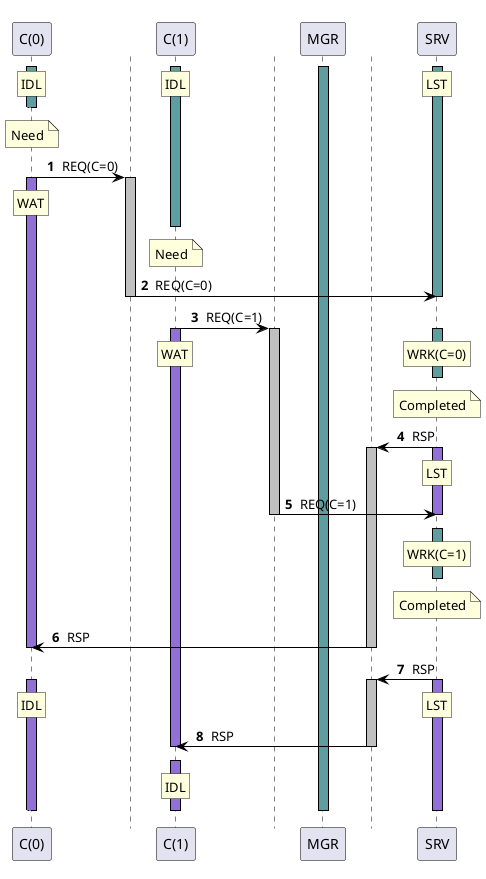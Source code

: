 @startuml
autonumber " <b>#</b> "
skinparam shadowing false
skinparam sequence {
ArrowColor Black
ActorBorderColor Black
LifeLineBorderColor Black
LifeLineBackgroundColor Black
ParticipantBorderColor Black
}
skinparam ControlBorderColor White
skinparam ControlBackgroundColor White
participant "C(0)" as A0 order 10100
activate A0 #CadetBlue
participant "C(1)" as A1 order 10200
activate A1 #CadetBlue
participant "MGR" as A2 order 10300
activate A2 #CadetBlue
participant "SRV" as A3 order 10400
activate A3 #CadetBlue
rnote over A0 : IDL
/ rnote over A1 : IDL
/ rnote over A3 : LST
autonumber stop
[<[#White]-- A0
autonumber resume
deactivate A0
note over A0 : Need
control " " as T0 order 10101
A0 -> T0 : REQ(C=0)
activate T0 #Silver
activate A0 #MediumPurple
rnote over A0 : WAT
autonumber stop
[<[#White]-- A0
autonumber resume
deactivate A1
note over A1 : Need
T0 -> A3 : REQ(C=0)
deactivate T0
deactivate A3
control " " as T1 order 10201
A1 -> T1 : REQ(C=1)
activate T1 #Silver
activate A1 #MediumPurple
activate A3 #CadetBlue
rnote over A1 : WAT
/ rnote over A3 : WRK(C=0)
autonumber stop
[<[#White]-- A0
autonumber resume
deactivate A3
note over A3 : Completed
control " " as T2 order 10399
A3 -> T2 : RSP
activate T2 #Silver
activate A3 #MediumPurple
rnote over A3 : LST
T1 -> A3 : REQ(C=1)
deactivate T1
deactivate A3
autonumber stop
[<[#White]-- A0
autonumber resume
activate A3 #CadetBlue
rnote over A3 : WRK(C=1)
autonumber stop
[<[#White]-- A0
autonumber resume
deactivate A3
note over A3 : Completed
T2 -> A0 : RSP
deactivate T2
deactivate A0
A3 -> T2 : RSP
activate T2 #Silver
activate A3 #MediumPurple
activate A0 #MediumPurple
rnote over A3 : LST
/ rnote over A0 : IDL
T2 -> A1 : RSP
deactivate T2
deactivate A1
autonumber stop
[<[#White]-- A0
autonumber resume
activate A1 #MediumPurple
rnote over A1 : IDL
autonumber stop
[<[#White]-- A0
autonumber resume
deactivate A0
deactivate A1
deactivate A2
deactivate A3
@enduml
